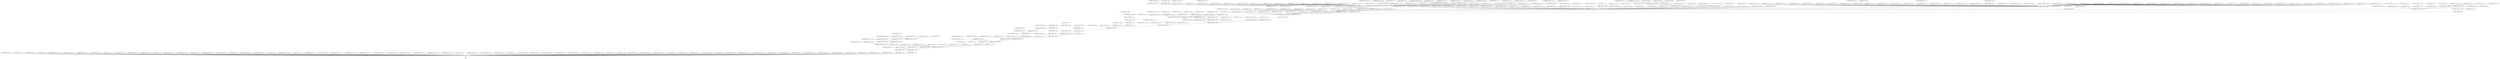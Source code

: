 digraph 
  {
    "BenHowe: Tue Feb 11 -  9:42" -> "Start";
    "rubedar07: Wed Feb 12 - 20:30" -> "BenHowe: Tue Feb 11 -  9:42";
    "ssms54: Wed Feb 12 - 20:21" -> "BenHowe: Tue Feb 11 -  9:42";
    "Leon_BM: Wed Feb 12 - 19:56" -> "BenHowe: Tue Feb 11 -  9:42";
    "IceW: Wed Feb 12 - 19:22" -> "BenHowe: Tue Feb 11 -  9:42";
    "ClaudioAlbertin: Wed Feb 12 - 18:39" -> "BenHowe: Tue Feb 11 -  9:42";
    "lidiyaloves_x: Wed Feb 12 - 18:24" -> "BenHowe: Tue Feb 11 -  9:42";
    "TristanSekeris: Wed Feb 12 - 17:46" -> "BenHowe: Tue Feb 11 -  9:42";
    "UnMesero: Wed Feb 12 - 16:48" -> "BenHowe: Tue Feb 11 -  9:42";
    "Philaios: Wed Feb 12 - 16:42" -> "BenHowe: Tue Feb 11 -  9:42";
    "lys0201roy: Wed Feb 12 - 16:39" -> "BenHowe: Tue Feb 11 -  9:42";
    "Joffreyziell: Wed Feb 12 - 16:36" -> "BenHowe: Tue Feb 11 -  9:42";
    "romandope: Wed Feb 12 - 16:11" -> "BenHowe: Tue Feb 11 -  9:42";
    "d0od: Wed Feb 12 - 15:27" -> "BenHowe: Tue Feb 11 -  9:42";
    "edgarazado: Wed Feb 12 - 15:10" -> "BenHowe: Tue Feb 11 -  9:42";
    "malejandrou: Wed Feb 12 - 15:06" -> "BenHowe: Tue Feb 11 -  9:42";
    "hagasbar: Wed Feb 12 - 15:03" -> "BenHowe: Tue Feb 11 -  9:42";
    "SamuelDam: Wed Feb 12 - 14:48" -> "BenHowe: Tue Feb 11 -  9:42";
    "SaraRCookie: Wed Feb 12 - 14:43" -> "BenHowe: Tue Feb 11 -  9:42";
    "sixdll: Wed Feb 12 - 14:38" -> "BenHowe: Tue Feb 11 -  9:42";
    "DeDaanmans: Wed Feb 12 - 14:02" -> "BenHowe: Tue Feb 11 -  9:42";
    "SadHazelnut: Wed Feb 12 - 13:59" -> "BenHowe: Tue Feb 11 -  9:42";
    "gvssr: Wed Feb 12 - 13:57" -> "BenHowe: Tue Feb 11 -  9:42";
    "MemoryOnSmell: Wed Feb 12 - 13:30" -> "BenHowe: Tue Feb 11 -  9:42";
    "lelek_kofe: Wed Feb 12 - 12:27" -> "BenHowe: Tue Feb 11 -  9:42";
    "macsnider: Wed Feb 12 - 12:24" -> "BenHowe: Tue Feb 11 -  9:42";
    "Morozov43: Wed Feb 12 - 11:59" -> "BenHowe: Tue Feb 11 -  9:42";
    "davidtgriches: Wed Feb 12 - 11:57" -> "BenHowe: Tue Feb 11 -  9:42";
    "sononchalance: Wed Feb 12 - 11:47" -> "BenHowe: Tue Feb 11 -  9:42";
    "InnaShidlovskay: Wed Feb 12 - 11:36" -> "BenHowe: Tue Feb 11 -  9:42";
    "peermohamed: Wed Feb 12 - 11:01" -> "BenHowe: Tue Feb 11 -  9:42";
    "apiyron: Wed Feb 12 - 10:56" -> "BenHowe: Tue Feb 11 -  9:42";
    "n_ismangulov: Wed Feb 12 - 10:42" -> "BenHowe: Tue Feb 11 -  9:42";
    "sarahmedetth: Wed Feb 12 - 10:37" -> "BenHowe: Tue Feb 11 -  9:42";
    "RubenBehaeghe: Wed Feb 12 - 10:19" -> "BenHowe: Tue Feb 11 -  9:42";
    "SeelenKrieg: Wed Feb 12 - 10:02" -> "BenHowe: Tue Feb 11 -  9:42";
    "Cybnext: Wed Feb 12 -  9:52" -> "BenHowe: Tue Feb 11 -  9:42";
    "ZegertvdLinde: Wed Feb 12 -  9:48" -> "BenHowe: Tue Feb 11 -  9:42";
    "ghvanderweg: Wed Feb 12 -  9:45" -> "BenHowe: Tue Feb 11 -  9:42";
    "peremenov: Wed Feb 12 -  8:55" -> "BenHowe: Tue Feb 11 -  9:42";
    "ap00rv: Wed Feb 12 -  8:13" -> "BenHowe: Tue Feb 11 -  9:42";
    "TVLuke: Wed Feb 12 -  7:55" -> "BenHowe: Tue Feb 11 -  9:42";
    "moebile: Wed Feb 12 -  7:35" -> "BenHowe: Tue Feb 11 -  9:42";
    "TorbenSchultz: Wed Feb 12 -  7:21" -> "BenHowe: Tue Feb 11 -  9:42";
    "YaManicKill: Wed Feb 12 -  6:59" -> "BenHowe: Tue Feb 11 -  9:42";
    "Ertraeglichkeit: Wed Feb 12 -  6:15" -> "BenHowe: Tue Feb 11 -  9:42";
    "FBeuster: Wed Feb 12 -  5:51" -> "BenHowe: Tue Feb 11 -  9:42";
    "Nepomuk: Wed Feb 12 -  5:50" -> "BenHowe: Tue Feb 11 -  9:42";
    "scoux: Wed Feb 12 -  5:44" -> "BenHowe: Tue Feb 11 -  9:42";
    "honnel: Wed Feb 12 -  4:28" -> "BenHowe: Tue Feb 11 -  9:42";
    "kwasbeb: Wed Feb 12 -  4:25" -> "BenHowe: Tue Feb 11 -  9:42";
    "bigup2dance: Wed Feb 12 -  4:19" -> "BenHowe: Tue Feb 11 -  9:42";
    "matmannion: Wed Feb 12 -  4:18" -> "BenHowe: Tue Feb 11 -  9:42";
    "sr_rolando: Wed Feb 12 -  4:04" -> "BenHowe: Tue Feb 11 -  9:42";
    "VTPG: Wed Feb 12 -  4:04" -> "BenHowe: Tue Feb 11 -  9:42";
    "WimpyLion: Wed Feb 12 -  3:51" -> "BenHowe: Tue Feb 11 -  9:42";
    "Dronacharya_: Wed Feb 12 -  3:50" -> "BenHowe: Tue Feb 11 -  9:42";
    "sufw: Wed Feb 12 -  3:32" -> "BenHowe: Tue Feb 11 -  9:42";
    "AH_Patjay: Wed Feb 12 -  3:26" -> "BenHowe: Tue Feb 11 -  9:42";
    "ashaolinmonkey: Wed Feb 12 -  2:38" -> "BenHowe: Tue Feb 11 -  9:42";
    "rocky_upadhaya: Wed Feb 12 -  2:04" -> "BenHowe: Tue Feb 11 -  9:42";
    "DTSpawn: Wed Feb 12 -  1:45" -> "BenHowe: Tue Feb 11 -  9:42";
    "kevinchen: Wed Feb 12 -  1:23" -> "BenHowe: Tue Feb 11 -  9:42";
    "diaporesis: Wed Feb 12 -  1:04" -> "BenHowe: Tue Feb 11 -  9:42";
    "TheChrisGlass: Wed Feb 12 -  1:00" -> "BenHowe: Tue Feb 11 -  9:42";
    "gibberishmock: Wed Feb 12 -  1:00" -> "BenHowe: Tue Feb 11 -  9:42";
    "gibberishmock: Wed Feb 12 -  0:59" -> "BenHowe: Tue Feb 11 -  9:42";
    "vipulsatya: Wed Feb 12 -  0:57" -> "BenHowe: Tue Feb 11 -  9:42";
    "winfield: Wed Feb 12 -  0:53" -> "BenHowe: Tue Feb 11 -  9:42";
    "MogKnight: Wed Feb 12 -  0:18" -> "BenHowe: Tue Feb 11 -  9:42";
    "MatlockJAB: Wed Feb 12 -  0:09" -> "BenHowe: Tue Feb 11 -  9:42";
    "JDotLeezy: Tue Feb 11 - 22:19" -> "BenHowe: Tue Feb 11 -  9:42";
    "redsteeze: Tue Feb 11 -  9:45" -> "BenHowe: Tue Feb 11 -  9:42";
    "TVLuke: Wed Feb 12 -  7:55" -> "TVLuke: Wed Feb 12 -  7:55";
    "LAmeetsDC: Tue Feb 11 - 22:20" -> "JDotLeezy: Tue Feb 11 - 22:19";
    "LeonHWolf: Tue Feb 11 -  9:47" -> "redsteeze: Tue Feb 11 -  9:45";
    "chrissarda: Wed Feb 12 - 14:30" -> "LeonHWolf: Tue Feb 11 -  9:47";
    "anaphysik: Wed Feb 12 -  5:14" -> "LeonHWolf: Tue Feb 11 -  9:47";
    "burtlikko: Tue Feb 11 - 19:33" -> "LeonHWolf: Tue Feb 11 -  9:47";
    "therealjavery: Tue Feb 11 -  9:57" -> "LeonHWolf: Tue Feb 11 -  9:47";
    "Popehat: Tue Feb 11 -  9:50" -> "LeonHWolf: Tue Feb 11 -  9:47";
    "Maggie_McNeill: Tue Feb 11 - 10:31" -> "Popehat: Tue Feb 11 -  9:50";
    "joemfb: Tue Feb 11 - 10:27" -> "Popehat: Tue Feb 11 -  9:50";
    "ptconroy: Tue Feb 11 - 10:26" -> "Popehat: Tue Feb 11 -  9:50";
    "CatholicMomVA: Tue Feb 11 - 10:16" -> "Popehat: Tue Feb 11 -  9:50";
    "TyreJim: Tue Feb 11 - 10:05" -> "Popehat: Tue Feb 11 -  9:50";
    "doranb: Tue Feb 11 -  9:59" -> "Popehat: Tue Feb 11 -  9:50";
    "Captien5: Tue Feb 11 -  9:56" -> "Popehat: Tue Feb 11 -  9:50";
    "GeeCaret2: Tue Feb 11 -  9:53" -> "Popehat: Tue Feb 11 -  9:50";
    "moelane: Tue Feb 11 -  9:53" -> "Popehat: Tue Feb 11 -  9:50";
    "leftoutside: Tue Feb 11 -  9:51" -> "Popehat: Tue Feb 11 -  9:50";
    "WilsonKM2: Tue Feb 11 - 11:16" -> "Maggie_McNeill: Tue Feb 11 - 10:31";
    "Hal_RTFLC: Tue Feb 11 - 10:39" -> "Maggie_McNeill: Tue Feb 11 - 10:31";
    "gideonstrumpet: Tue Feb 11 - 10:37" -> "Maggie_McNeill: Tue Feb 11 - 10:31";
    "DrPhilofEconomi: Tue Feb 11 - 10:34" -> "Maggie_McNeill: Tue Feb 11 - 10:31";
    "madmup: Tue Feb 11 - 10:26" -> "GeeCaret2: Tue Feb 11 -  9:53";
    "rlh: Tue Feb 11 - 16:01" -> "moelane: Tue Feb 11 -  9:53";
    "jmdblog: Tue Feb 11 - 10:37" -> "moelane: Tue Feb 11 -  9:53";
    "Neal_Dewing: Tue Feb 11 - 10:20" -> "moelane: Tue Feb 11 -  9:53";
    "smuttynosebabs: Tue Feb 11 - 17:45" -> "DrPhilofEconomi: Tue Feb 11 - 10:34";
    "Celt_Englishman: Tue Feb 11 - 12:30" -> "DrPhilofEconomi: Tue Feb 11 - 10:34";
    "seattle_sanchez: Tue Feb 11 - 11:24" -> "DrPhilofEconomi: Tue Feb 11 - 10:34";
    "fakedansavage: Tue Feb 11 - 11:20" -> "DrPhilofEconomi: Tue Feb 11 - 10:34";
    "my_synthesizer: Tue Feb 11 - 14:34" -> "Neal_Dewing: Tue Feb 11 - 10:20";
    "MikeCGannon: Tue Feb 11 - 10:38" -> "Neal_Dewing: Tue Feb 11 - 10:20";
    "RBPundit: Tue Feb 11 - 10:21" -> "Neal_Dewing: Tue Feb 11 - 10:20";
    "The_Autopen: Tue Feb 11 - 10:21" -> "Neal_Dewing: Tue Feb 11 - 10:20";
    "Roddy_Campbell: Tue Feb 11 - 14:16" -> "fakedansavage: Tue Feb 11 - 11:20";
    "Honest_Catesan: Tue Feb 11 - 13:39" -> "fakedansavage: Tue Feb 11 - 11:20";
    "BrianHodges: Tue Feb 11 - 13:17" -> "fakedansavage: Tue Feb 11 - 11:20";
    "chippy87: Tue Feb 11 - 12:05" -> "fakedansavage: Tue Feb 11 - 11:20";
    "eddiejc1: Tue Feb 11 - 11:50" -> "fakedansavage: Tue Feb 11 - 11:20";
    "BudgetYachtsman: Tue Feb 11 - 16:12" -> "my_synthesizer: Tue Feb 11 - 14:34";
    "stephandstuff: Tue Feb 11 - 10:39" -> "MikeCGannon: Tue Feb 11 - 10:38";
    "kotik_narkotlk: Wed Feb 12 - 11:19" -> "RBPundit: Tue Feb 11 - 10:21";
    "mauskopf: Tue Feb 11 - 23:55" -> "RBPundit: Tue Feb 11 - 10:21";
    "NatesMama1128: Tue Feb 11 - 22:11" -> "RBPundit: Tue Feb 11 - 10:21";
    "SKSchultz1985: Tue Feb 11 - 15:35" -> "RBPundit: Tue Feb 11 - 10:21";
    "McShauno: Tue Feb 11 - 10:23" -> "RBPundit: Tue Feb 11 - 10:21";
    "BenK84: Tue Feb 11 - 10:23" -> "RBPundit: Tue Feb 11 - 10:21";
    "eddiejc1: Tue Feb 11 - 19:16" -> "Honest_Catesan: Tue Feb 11 - 13:39";
    "ChurchJudge: Tue Feb 11 - 17:54" -> "SKSchultz1985: Tue Feb 11 - 15:35";
    "SSeminarian: Tue Feb 11 - 15:44" -> "SKSchultz1985: Tue Feb 11 - 15:35";
    "Buckeyesales: Tue Feb 11 - 15:19" -> "BenK84: Tue Feb 11 - 10:23";
    "CHBilhorn: Tue Feb 11 - 14:47" -> "BenK84: Tue Feb 11 - 10:23";
    "AceofSpadesHQ: Tue Feb 11 - 14:47" -> "BenK84: Tue Feb 11 - 10:23";
    "davilch: Tue Feb 11 - 10:26" -> "BenK84: Tue Feb 11 - 10:23";
    "chattytamster: Tue Feb 11 - 17:47" -> "SSeminarian: Tue Feb 11 - 15:44";
    "pkproblem: Tue Feb 11 - 15:58" -> "SSeminarian: Tue Feb 11 - 15:44";
    "Zaklog: Tue Feb 11 - 16:51" -> "AceofSpadesHQ: Tue Feb 11 - 14:47";
    "prosehaikus: Tue Feb 11 - 15:38" -> "AceofSpadesHQ: Tue Feb 11 - 14:47";
    "fuegote: Tue Feb 11 - 14:51" -> "AceofSpadesHQ: Tue Feb 11 - 14:47";
    "revdeniseppc: Tue Feb 11 - 18:25" -> "chattytamster: Tue Feb 11 - 17:47";
    "MikeHassinger: Tue Feb 11 - 16:57" -> "Zaklog: Tue Feb 11 - 16:51";
    "IMAO_: Tue Feb 11 - 16:56" -> "Zaklog: Tue Feb 11 - 16:51";
    "dannyboi965: Tue Feb 11 - 22:04" -> "fuegote: Tue Feb 11 - 14:51";
    "BenHowe: Tue Feb 11 - 15:37" -> "fuegote: Tue Feb 11 - 14:51";
    "TheWesKirk: Tue Feb 11 - 22:17" -> "IMAO_: Tue Feb 11 - 16:56";
    "TheWesKirk: Tue Feb 11 - 16:58" -> "IMAO_: Tue Feb 11 - 16:56";
    "dwjones712: Tue Feb 11 - 22:10" -> "dannyboi965: Tue Feb 11 - 22:04";
    "jennycash162: Tue Feb 11 - 22:09" -> "dannyboi965: Tue Feb 11 - 22:04";
    "Debloper: Wed Feb 12 -  8:13" -> "BenHowe: Tue Feb 11 - 15:37";
    "Micky_Finn: Tue Feb 11 - 15:53" -> "BenHowe: Tue Feb 11 - 15:37";
    "TabithaHale: Tue Feb 11 - 15:47" -> "BenHowe: Tue Feb 11 - 15:37";
    "okmaher: Tue Feb 11 - 15:44" -> "BenHowe: Tue Feb 11 - 15:37";
    "lachlan: Tue Feb 11 - 15:38" -> "BenHowe: Tue Feb 11 - 15:37";
    "PYPX: Tue Feb 11 - 22:13" -> "dwjones712: Tue Feb 11 - 22:10";
    "jlocke613: Tue Feb 11 - 16:44" -> "okmaher: Tue Feb 11 - 15:44";
    "leighblue: Tue Feb 11 - 15:52" -> "okmaher: Tue Feb 11 - 15:44";
    "JimmyCayne: Wed Feb 12 - 21:26" -> "lachlan: Tue Feb 11 - 15:38";
    "madhurchadha: Wed Feb 12 -  0:42" -> "lachlan: Tue Feb 11 - 15:38";
    "ConcenEcon: Tue Feb 11 - 15:59" -> "lachlan: Tue Feb 11 - 15:38";
    "GayPatriot: Tue Feb 11 - 15:41" -> "lachlan: Tue Feb 11 - 15:38";
    "baseballcrank: Tue Feb 11 - 15:38" -> "lachlan: Tue Feb 11 - 15:38";
    "therealBGS: Tue Feb 11 - 16:25" -> "leighblue: Tue Feb 11 - 15:52";
    "coolhandschlute: Tue Feb 11 - 15:44" -> "GayPatriot: Tue Feb 11 - 15:41";
    "rwknopp: Tue Feb 11 - 19:52" -> "baseballcrank: Tue Feb 11 - 15:38";
    "Rand_Simberg: Tue Feb 11 - 15:48" -> "baseballcrank: Tue Feb 11 - 15:38";
    "Heminator: Tue Feb 11 - 15:43" -> "baseballcrank: Tue Feb 11 - 15:38";
    "NicoSGonzalez: Tue Feb 11 - 15:42" -> "baseballcrank: Tue Feb 11 - 15:38";
    "charlescwcooke: Tue Feb 11 - 15:40" -> "baseballcrank: Tue Feb 11 - 15:38";
    "DraftRyan2016: Tue Feb 11 - 15:39" -> "baseballcrank: Tue Feb 11 - 15:38";
    "JohnG405: Tue Feb 11 - 16:25" -> "coolhandschlute: Tue Feb 11 - 15:44";
    "Simberg_Space: Tue Feb 11 - 16:14" -> "Rand_Simberg: Tue Feb 11 - 15:48";
    "sunnyright: Tue Feb 11 - 15:52" -> "Heminator: Tue Feb 11 - 15:43";
    "mustango13: Tue Feb 11 - 15:48" -> "Heminator: Tue Feb 11 - 15:43";
    "JoeC_Esquire: Tue Feb 11 - 15:46" -> "Heminator: Tue Feb 11 - 15:43";
    "Joelmentum: Tue Feb 11 - 15:44" -> "Heminator: Tue Feb 11 - 15:43";
    "lachlan: Tue Feb 11 - 15:43" -> "Heminator: Tue Feb 11 - 15:43";
    "webmastercorey: Tue Feb 11 - 18:18" -> "charlescwcooke: Tue Feb 11 - 15:40";
    "fmlien: Tue Feb 11 - 15:48" -> "charlescwcooke: Tue Feb 11 - 15:40";
    "Slublog: Tue Feb 11 - 15:41" -> "charlescwcooke: Tue Feb 11 - 15:40";
    "Aaron_RS: Tue Feb 11 - 16:27" -> "JohnG405: Tue Feb 11 - 16:25";
    "Matthops82: Tue Feb 11 - 16:26" -> "JohnG405: Tue Feb 11 - 16:25";
    "Griveau: Wed Feb 12 -  4:02" -> "sunnyright: Tue Feb 11 - 15:52";
    "DesertedOdds: Tue Feb 11 - 19:14" -> "sunnyright: Tue Feb 11 - 15:52";
    "BriMonroeCarter: Tue Feb 11 - 19:11" -> "sunnyright: Tue Feb 11 - 15:52";
    "meghoulihan: Tue Feb 11 - 18:54" -> "sunnyright: Tue Feb 11 - 15:52";
    "anthropocon: Tue Feb 11 - 18:42" -> "sunnyright: Tue Feb 11 - 15:52";
    "DaveinTexas: Tue Feb 11 - 18:35" -> "sunnyright: Tue Feb 11 - 15:52";
    "onedadslife: Tue Feb 11 - 18:33" -> "sunnyright: Tue Feb 11 - 15:52";
    "ChrisLoesch: Tue Feb 11 - 18:30" -> "sunnyright: Tue Feb 11 - 15:52";
    "gsainer: Tue Feb 11 - 15:45" -> "Slublog: Tue Feb 11 - 15:41";
    "Aaron_RS: Tue Feb 11 - 16:27" -> "Matthops82: Tue Feb 11 - 16:26";
    "Matthops82: Tue Feb 11 - 16:26" -> "Matthops82: Tue Feb 11 - 16:26";
    "MichelleBelle__: Tue Feb 11 - 19:18" -> "BriMonroeCarter: Tue Feb 11 - 19:11";
    "obeysiva: Tue Feb 11 - 19:16" -> "BriMonroeCarter: Tue Feb 11 - 19:11";
    "Bodhi1: Tue Feb 11 - 19:33" -> "anthropocon: Tue Feb 11 - 18:42";
    "Bodhi1: Tue Feb 11 - 19:03" -> "anthropocon: Tue Feb 11 - 18:42";
    "Bodhi1: Tue Feb 11 - 18:59" -> "anthropocon: Tue Feb 11 - 18:42";
    "eastviewphotog: Tue Feb 11 - 18:59" -> "DaveinTexas: Tue Feb 11 - 18:35";
    "ADK__: Wed Feb 12 -  8:01" -> "ChrisLoesch: Tue Feb 11 - 18:30";
    "YurexOmazkin: Wed Feb 12 -  1:28" -> "ChrisLoesch: Tue Feb 11 - 18:30";
    "OzDaniyan: Tue Feb 11 - 22:43" -> "ChrisLoesch: Tue Feb 11 - 18:30";
    "m12345678u: Tue Feb 11 - 21:16" -> "ChrisLoesch: Tue Feb 11 - 18:30";
    "3patricksmith: Tue Feb 11 - 19:29" -> "ChrisLoesch: Tue Feb 11 - 18:30";
    "ReturnTo1776: Tue Feb 11 - 19:22" -> "ChrisLoesch: Tue Feb 11 - 18:30";
    "ljnuzzi: Tue Feb 11 - 19:12" -> "ChrisLoesch: Tue Feb 11 - 18:30";
    "AwlHatnOcattle: Tue Feb 11 - 18:47" -> "ChrisLoesch: Tue Feb 11 - 18:30";
    "lachlan: Tue Feb 11 - 18:47" -> "ChrisLoesch: Tue Feb 11 - 18:30";
    "notalemming: Tue Feb 11 - 18:39" -> "ChrisLoesch: Tue Feb 11 - 18:30";
    "greg_zemaitis: Tue Feb 11 - 18:32" -> "ChrisLoesch: Tue Feb 11 - 18:30";
    "SaintRPh: Tue Feb 11 - 18:32" -> "ChrisLoesch: Tue Feb 11 - 18:30";
    "dfblanchard: Tue Feb 11 - 22:27" -> "lachlan: Tue Feb 11 - 18:47";
    "edtech4u: Tue Feb 11 - 22:16" -> "lachlan: Tue Feb 11 - 18:47";
    "craptard: Tue Feb 11 - 21:42" -> "lachlan: Tue Feb 11 - 18:47";
    "Jamdug: Tue Feb 11 - 18:59" -> "lachlan: Tue Feb 11 - 18:47";
    "AsnoDeBuridan: Tue Feb 11 - 18:57" -> "lachlan: Tue Feb 11 - 18:47";
    "breeannehowe: Tue Feb 11 - 18:56" -> "lachlan: Tue Feb 11 - 18:47";
    "DavidSPJM: Tue Feb 11 - 18:56" -> "lachlan: Tue Feb 11 - 18:47";
    "lmoliva_: Tue Feb 11 - 18:55" -> "lachlan: Tue Feb 11 - 18:47";
    "bitingtea: Tue Feb 11 - 18:52" -> "lachlan: Tue Feb 11 - 18:47";
    "mooshakins: Tue Feb 11 - 18:51" -> "lachlan: Tue Feb 11 - 18:47";
    "DustinHurst: Tue Feb 11 - 18:50" -> "lachlan: Tue Feb 11 - 18:47";
    "alwaysonoffense: Tue Feb 11 - 18:50" -> "lachlan: Tue Feb 11 - 18:47";
    "mckaycoppins: Tue Feb 11 - 18:49" -> "lachlan: Tue Feb 11 - 18:47";
    "_Alex_Johnson_: Tue Feb 11 - 18:49" -> "lachlan: Tue Feb 11 - 18:47";
    "MarcACaputo: Tue Feb 11 - 18:49" -> "lachlan: Tue Feb 11 - 18:47";
    "AndrewKirell: Tue Feb 11 - 18:49" -> "lachlan: Tue Feb 11 - 18:47";
    "NathanWurtzel: Tue Feb 11 - 18:47" -> "lachlan: Tue Feb 11 - 18:47";
    "TheMaverick21: Tue Feb 11 - 18:34" -> "SaintRPh: Tue Feb 11 - 18:32";
    "BulliBrat: Tue Feb 11 - 18:34" -> "SaintRPh: Tue Feb 11 - 18:32";
    "eduardomps: Tue Feb 11 - 18:58" -> "AsnoDeBuridan: Tue Feb 11 - 18:57";
    "coolhandschlute: Tue Feb 11 - 19:03" -> "breeannehowe: Tue Feb 11 - 18:56";
    "MogoHAMmad: Wed Feb 12 - 11:09" -> "mckaycoppins: Tue Feb 11 - 18:49";
    "TshepiSchwarz: Wed Feb 12 -  9:41" -> "mckaycoppins: Tue Feb 11 - 18:49";
    "Hamza_A11: Wed Feb 12 -  1:03" -> "mckaycoppins: Tue Feb 11 - 18:49";
    "morar: Tue Feb 11 - 21:51" -> "mckaycoppins: Tue Feb 11 - 18:49";
    "jpodhoretz: Tue Feb 11 - 21:38" -> "mckaycoppins: Tue Feb 11 - 18:49";
    "alwaysonoffense: Tue Feb 11 - 21:32" -> "mckaycoppins: Tue Feb 11 - 18:49";
    "joeynemati: Wed Feb 12 - 13:52" -> "MarcACaputo: Tue Feb 11 - 18:49";
    "Drburt68: Wed Feb 12 -  8:24" -> "MarcACaputo: Tue Feb 11 - 18:49";
    "IconJBG: Tue Feb 11 - 23:32" -> "MarcACaputo: Tue Feb 11 - 18:49";
    "chipmathis: Tue Feb 11 - 23:22" -> "MarcACaputo: Tue Feb 11 - 18:49";
    "JSLauderdale: Tue Feb 11 - 23:15" -> "MarcACaputo: Tue Feb 11 - 18:49";
    "jusbird: Tue Feb 11 - 22:47" -> "MarcACaputo: Tue Feb 11 - 18:49";
    "__logie__bear__: Tue Feb 11 - 22:36" -> "MarcACaputo: Tue Feb 11 - 18:49";
    "HazzasFavorite: Tue Feb 11 - 22:35" -> "MarcACaputo: Tue Feb 11 - 18:49";
    "abe_smith: Tue Feb 11 - 22:26" -> "MarcACaputo: Tue Feb 11 - 18:49";
    "tonyfro23: Tue Feb 11 - 22:23" -> "MarcACaputo: Tue Feb 11 - 18:49";
    "kevin_tugg: Tue Feb 11 - 22:23" -> "MarcACaputo: Tue Feb 11 - 18:49";
    "monadical: Tue Feb 11 - 22:22" -> "MarcACaputo: Tue Feb 11 - 18:49";
    "REALStaceyDash: Tue Feb 11 - 22:19" -> "MarcACaputo: Tue Feb 11 - 18:49";
    "fjbar75: Tue Feb 11 - 22:18" -> "MarcACaputo: Tue Feb 11 - 18:49";
    "BwBarrnone: Tue Feb 11 - 22:17" -> "MarcACaputo: Tue Feb 11 - 18:49";
    "DLoesch: Tue Feb 11 - 22:16" -> "MarcACaputo: Tue Feb 11 - 18:49";
    "AdamMcMullin: Tue Feb 11 - 22:16" -> "MarcACaputo: Tue Feb 11 - 18:49";
    "CTM_3: Tue Feb 11 - 22:16" -> "MarcACaputo: Tue Feb 11 - 18:49";
    "mooshakins: Tue Feb 11 - 22:15" -> "MarcACaputo: Tue Feb 11 - 18:49";
    "estarr3: Tue Feb 11 - 22:15" -> "MarcACaputo: Tue Feb 11 - 18:49";
    "paulqdc: Tue Feb 11 - 22:13" -> "MarcACaputo: Tue Feb 11 - 18:49";
    "JayCaruso: Tue Feb 11 - 22:11" -> "MarcACaputo: Tue Feb 11 - 18:49";
    "baseballcrank: Tue Feb 11 - 22:10" -> "MarcACaputo: Tue Feb 11 - 18:49";
    "Will_Antonin: Tue Feb 11 - 22:10" -> "MarcACaputo: Tue Feb 11 - 18:49";
    "iowahawkblog: Tue Feb 11 - 22:09" -> "MarcACaputo: Tue Feb 11 - 18:49";
    "LesleyRozycki: Tue Feb 11 - 22:09" -> "MarcACaputo: Tue Feb 11 - 18:49";
    "WoodysWorldTV: Tue Feb 11 - 22:08" -> "MarcACaputo: Tue Feb 11 - 18:49";
    "emokidsloveme: Tue Feb 11 - 22:06" -> "MarcACaputo: Tue Feb 11 - 18:49";
    "breeannehowe: Tue Feb 11 - 22:05" -> "MarcACaputo: Tue Feb 11 - 18:49";
    "jaketapper: Tue Feb 11 - 22:04" -> "MarcACaputo: Tue Feb 11 - 18:49";
    "heavyhokie: Tue Feb 11 - 19:01" -> "MarcACaputo: Tue Feb 11 - 18:49";
    "dwhate: Tue Feb 11 - 18:54" -> "AndrewKirell: Tue Feb 11 - 18:49";
    "RobProvince: Tue Feb 11 - 18:53" -> "AndrewKirell: Tue Feb 11 - 18:49";
    "memphismormon: Tue Feb 11 - 20:23" -> "NathanWurtzel: Tue Feb 11 - 18:47";
    "RyanDHerbert: Tue Feb 11 - 20:11" -> "NathanWurtzel: Tue Feb 11 - 18:47";
    "forewit: Tue Feb 11 - 20:07" -> "NathanWurtzel: Tue Feb 11 - 18:47";
    "nicolejpearce: Tue Feb 11 - 19:17" -> "NathanWurtzel: Tue Feb 11 - 18:47";
    "red_red_head: Tue Feb 11 - 19:13" -> "NathanWurtzel: Tue Feb 11 - 18:47";
    "chuck_dizzle: Tue Feb 11 - 19:05" -> "NathanWurtzel: Tue Feb 11 - 18:47";
    "DraftRyan2016: Tue Feb 11 - 19:04" -> "NathanWurtzel: Tue Feb 11 - 18:47";
    "schuellerj: Tue Feb 11 - 18:59" -> "NathanWurtzel: Tue Feb 11 - 18:47";
    "kankokage: Tue Feb 11 - 18:38" -> "TheMaverick21: Tue Feb 11 - 18:34";
    "PURDUE_RANT: Tue Feb 11 - 22:23" -> "morar: Tue Feb 11 - 21:51";
    "OlGilby: Tue Feb 11 - 21:59" -> "morar: Tue Feb 11 - 21:51";
    "aroonsahani: Wed Feb 12 -  9:19" -> "jpodhoretz: Tue Feb 11 - 21:38";
    "defredo: Wed Feb 12 -  2:51" -> "jpodhoretz: Tue Feb 11 - 21:38";
    "CalFireNews: Wed Feb 12 -  0:49" -> "jpodhoretz: Tue Feb 11 - 21:38";
    "gingerkiller: Tue Feb 11 - 22:16" -> "jpodhoretz: Tue Feb 11 - 21:38";
    "the_gunjack: Tue Feb 11 - 21:58" -> "jpodhoretz: Tue Feb 11 - 21:38";
    "summerdaze_: Tue Feb 11 - 21:54" -> "jpodhoretz: Tue Feb 11 - 21:38";
    "damnclown: Tue Feb 11 - 21:50" -> "jpodhoretz: Tue Feb 11 - 21:38";
    "mylifeback: Tue Feb 11 - 21:50" -> "jpodhoretz: Tue Feb 11 - 21:38";
    "GilStudent: Tue Feb 11 - 21:50" -> "jpodhoretz: Tue Feb 11 - 21:38";
    "johnarmenta: Tue Feb 11 - 21:48" -> "jpodhoretz: Tue Feb 11 - 21:38";
    "jakefil: Tue Feb 11 - 21:47" -> "jpodhoretz: Tue Feb 11 - 21:38";
    "marcslove: Tue Feb 11 - 21:46" -> "jpodhoretz: Tue Feb 11 - 21:38";
    "jacobkornbluh: Tue Feb 11 - 21:46" -> "jpodhoretz: Tue Feb 11 - 21:38";
    "MiltownBucky: Tue Feb 11 - 21:46" -> "jpodhoretz: Tue Feb 11 - 21:38";
    "PirateWench: Tue Feb 11 - 21:46" -> "jpodhoretz: Tue Feb 11 - 21:38";
    "heyprofbow: Tue Feb 11 - 21:45" -> "jpodhoretz: Tue Feb 11 - 21:38";
    "markfinworc: Tue Feb 11 - 21:45" -> "jpodhoretz: Tue Feb 11 - 21:38";
    "Yair_Rosenberg: Tue Feb 11 - 21:45" -> "jpodhoretz: Tue Feb 11 - 21:38";
    "RyanWoodDFW: Tue Feb 11 - 21:44" -> "jpodhoretz: Tue Feb 11 - 21:38";
    "lisang: Tue Feb 11 - 21:44" -> "jpodhoretz: Tue Feb 11 - 21:38";
    "tonnishaenglish: Tue Feb 11 - 21:44" -> "jpodhoretz: Tue Feb 11 - 21:38";
    "WillOremus: Tue Feb 11 - 21:44" -> "jpodhoretz: Tue Feb 11 - 21:38";
    "lawdood: Tue Feb 11 - 21:43" -> "jpodhoretz: Tue Feb 11 - 21:38";
    "metermaiden: Tue Feb 11 - 21:43" -> "jpodhoretz: Tue Feb 11 - 21:38";
    "BFSEsq: Tue Feb 11 - 21:42" -> "jpodhoretz: Tue Feb 11 - 21:38";
    "AdamWeinstein: Tue Feb 11 - 21:42" -> "jpodhoretz: Tue Feb 11 - 21:38";
    "karol: Tue Feb 11 - 21:41" -> "jpodhoretz: Tue Feb 11 - 21:38";
    "BigJebBos: Tue Feb 11 - 21:48" -> "alwaysonoffense: Tue Feb 11 - 21:32";
    "OHCONSERVATISM: Tue Feb 11 - 21:37" -> "alwaysonoffense: Tue Feb 11 - 21:32";
    "KevDough: Tue Feb 11 - 21:36" -> "alwaysonoffense: Tue Feb 11 - 21:32";
    "littlemissgilly: Tue Feb 11 - 22:40" -> "REALStaceyDash: Tue Feb 11 - 22:19";
    "jenroc20: Tue Feb 11 - 22:25" -> "REALStaceyDash: Tue Feb 11 - 22:19";
    "Taxpayers1234: Tue Feb 11 - 23:01" -> "DLoesch: Tue Feb 11 - 22:16";
    "lheal: Tue Feb 11 - 22:22" -> "DLoesch: Tue Feb 11 - 22:16";
    "DanRiehl: Tue Feb 11 - 22:21" -> "DLoesch: Tue Feb 11 - 22:16";
    "GomesBolt: Tue Feb 11 - 22:20" -> "DLoesch: Tue Feb 11 - 22:16";
    "pdugas2000: Tue Feb 11 - 22:53" -> "baseballcrank: Tue Feb 11 - 22:10";
    "petersuderman: Tue Feb 11 - 22:46" -> "baseballcrank: Tue Feb 11 - 22:10";
    "ConArtCritic: Tue Feb 11 - 22:14" -> "baseballcrank: Tue Feb 11 - 22:10";
    "Crapplefratz: Wed Feb 12 -  1:50" -> "iowahawkblog: Tue Feb 11 - 22:09";
    "cmahar3: Tue Feb 11 - 23:08" -> "iowahawkblog: Tue Feb 11 - 22:09";
    "JaJasTweets: Tue Feb 11 - 22:16" -> "iowahawkblog: Tue Feb 11 - 22:09";
    "thehiredmind: Tue Feb 11 - 22:12" -> "iowahawkblog: Tue Feb 11 - 22:09";
    "defauwjd: Tue Feb 11 - 22:12" -> "iowahawkblog: Tue Feb 11 - 22:09";
    "hmfearny: Wed Feb 12 -  9:15" -> "jaketapper: Tue Feb 11 - 22:04";
    "ThePantau: Wed Feb 12 -  9:14" -> "jaketapper: Tue Feb 11 - 22:04";
    "Will_Antonin: Wed Feb 12 -  9:11" -> "jaketapper: Tue Feb 11 - 22:04";
    "BrantHadaway: Wed Feb 12 -  7:56" -> "jaketapper: Tue Feb 11 - 22:04";
    "MarcACaputo: Wed Feb 12 -  7:37" -> "jaketapper: Tue Feb 11 - 22:04";
    "Chulentup: Wed Feb 12 -  2:36" -> "jaketapper: Tue Feb 11 - 22:04";
    "SonnyBunch: Tue Feb 11 - 23:24" -> "jaketapper: Tue Feb 11 - 22:04";
    "bbrewin: Tue Feb 11 - 23:15" -> "jaketapper: Tue Feb 11 - 22:04";
    "andylancaster: Tue Feb 11 - 22:39" -> "jaketapper: Tue Feb 11 - 22:04";
    "Skitzzo: Tue Feb 11 - 22:39" -> "jaketapper: Tue Feb 11 - 22:04";
    "Mila_Eff: Tue Feb 11 - 22:37" -> "jaketapper: Tue Feb 11 - 22:04";
    "bradleyerickson: Tue Feb 11 - 22:35" -> "jaketapper: Tue Feb 11 - 22:04";
    "Jacob2895: Tue Feb 11 - 22:32" -> "jaketapper: Tue Feb 11 - 22:04";
    "JonCoppage: Tue Feb 11 - 22:31" -> "jaketapper: Tue Feb 11 - 22:04";
    "tressiemcphd: Tue Feb 11 - 22:30" -> "jaketapper: Tue Feb 11 - 22:04";
    "Beantownbred: Tue Feb 11 - 22:29" -> "jaketapper: Tue Feb 11 - 22:04";
    "AJDoebele: Tue Feb 11 - 22:27" -> "jaketapper: Tue Feb 11 - 22:04";
    "Crookedbowtie: Tue Feb 11 - 22:24" -> "jaketapper: Tue Feb 11 - 22:04";
    "Mysstradamus: Tue Feb 11 - 22:24" -> "jaketapper: Tue Feb 11 - 22:04";
    "imfromraleigh: Tue Feb 11 - 22:24" -> "jaketapper: Tue Feb 11 - 22:04";
    "WiggyWaldo: Tue Feb 11 - 22:23" -> "jaketapper: Tue Feb 11 - 22:04";
    "ToryLaPrath: Tue Feb 11 - 22:22" -> "jaketapper: Tue Feb 11 - 22:04";
    "imfromraleigh: Tue Feb 11 - 22:22" -> "jaketapper: Tue Feb 11 - 22:04";
    "Friday_Everyday: Tue Feb 11 - 22:21" -> "jaketapper: Tue Feb 11 - 22:04";
    "ridinwit_AK: Tue Feb 11 - 22:20" -> "jaketapper: Tue Feb 11 - 22:04";
    "imfromraleigh: Tue Feb 11 - 22:19" -> "jaketapper: Tue Feb 11 - 22:04";
    "coolhandschlute: Tue Feb 11 - 22:17" -> "jaketapper: Tue Feb 11 - 22:04";
    "BrantHadaway: Tue Feb 11 - 22:16" -> "jaketapper: Tue Feb 11 - 22:04";
    "brifred: Tue Feb 11 - 22:14" -> "jaketapper: Tue Feb 11 - 22:04";
    "CureOurCountry: Tue Feb 11 - 22:13" -> "jaketapper: Tue Feb 11 - 22:04";
    "CalebHowe: Tue Feb 11 - 22:12" -> "jaketapper: Tue Feb 11 - 22:04";
    "Yair_Rosenberg: Tue Feb 11 - 22:11" -> "jaketapper: Tue Feb 11 - 22:04";
    "JimWLittle: Tue Feb 11 - 22:10" -> "jaketapper: Tue Feb 11 - 22:04";
    "Shopaholic_918: Tue Feb 11 - 22:10" -> "jaketapper: Tue Feb 11 - 22:04";
    "mangano777: Tue Feb 11 - 22:09" -> "jaketapper: Tue Feb 11 - 22:04";
    "mckaycoppins: Tue Feb 11 - 22:09" -> "jaketapper: Tue Feb 11 - 22:04";
    "dannyboi965: Tue Feb 11 - 22:09" -> "jaketapper: Tue Feb 11 - 22:04";
    "michi83: Tue Feb 11 - 22:08" -> "jaketapper: Tue Feb 11 - 22:04";
    "John_Hanlon: Tue Feb 11 - 22:08" -> "jaketapper: Tue Feb 11 - 22:04";
    "LindsTR: Tue Feb 11 - 22:08" -> "jaketapper: Tue Feb 11 - 22:04";
    "irishspy: Tue Feb 11 - 22:08" -> "jaketapper: Tue Feb 11 - 22:04";
    "ar_christiansen: Tue Feb 11 - 22:07" -> "jaketapper: Tue Feb 11 - 22:04";
    "BrianHoward10: Tue Feb 11 - 22:07" -> "jaketapper: Tue Feb 11 - 22:04";
    "eScarry: Tue Feb 11 - 22:07" -> "jaketapper: Tue Feb 11 - 22:04";
    "jshormanNL: Tue Feb 11 - 22:07" -> "jaketapper: Tue Feb 11 - 22:04";
    "alwaysonoffense: Tue Feb 11 - 22:07" -> "jaketapper: Tue Feb 11 - 22:04";
    "notbangalore: Tue Feb 11 - 22:06" -> "jaketapper: Tue Feb 11 - 22:04";
    "cehoskinson: Tue Feb 11 - 22:06" -> "jaketapper: Tue Feb 11 - 22:04";
    "LawrenceBoucher: Tue Feb 11 - 22:06" -> "jaketapper: Tue Feb 11 - 22:04";
    "NathanWurtzel: Tue Feb 11 - 22:05" -> "jaketapper: Tue Feb 11 - 22:04";
    "mwhitney_atx: Wed Feb 12 -  0:24" -> "forewit: Tue Feb 11 - 20:07";
    "TheMaverick21: Tue Feb 11 - 19:22" -> "nicolejpearce: Tue Feb 11 - 19:17";
    "mattbolin: Tue Feb 11 - 19:16" -> "red_red_head: Tue Feb 11 - 19:13";
    "mdrache: Tue Feb 11 - 20:18" -> "chuck_dizzle: Tue Feb 11 - 19:05";
    "mooshakins: Tue Feb 11 - 19:29" -> "chuck_dizzle: Tue Feb 11 - 19:05";
    "nikkibama: Tue Feb 11 - 19:26" -> "chuck_dizzle: Tue Feb 11 - 19:05";
    "StickeeNotes: Tue Feb 11 - 19:13" -> "chuck_dizzle: Tue Feb 11 - 19:05";
    "seanagnew: Tue Feb 11 - 19:08" -> "chuck_dizzle: Tue Feb 11 - 19:05";
    "kingmantra: Wed Feb 12 -  9:31" -> "OlGilby: Tue Feb 11 - 21:59";
    "morar: Tue Feb 11 - 22:23" -> "OlGilby: Tue Feb 11 - 21:59";
    "ohholybutt: Tue Feb 11 - 22:13" -> "OlGilby: Tue Feb 11 - 21:59";
    "CalFireNews: Wed Feb 12 -  4:29" -> "CalFireNews: Wed Feb 12 -  0:49";
    "vinceperritano: Wed Feb 12 -  0:19" -> "Yair_Rosenberg: Tue Feb 11 - 21:45";
    "SohrabAhmari: Tue Feb 11 - 21:48" -> "Yair_Rosenberg: Tue Feb 11 - 21:45";
    "kk_kev: Wed Feb 12 -  9:41" -> "WillOremus: Tue Feb 11 - 21:44";
    "_sequoia: Tue Feb 11 - 23:22" -> "WillOremus: Tue Feb 11 - 21:44";
    "AndrewCraswell: Tue Feb 11 - 22:52" -> "WillOremus: Tue Feb 11 - 21:44";
    "451wendy: Tue Feb 11 - 22:51" -> "WillOremus: Tue Feb 11 - 21:44";
    "Holubaloo826: Tue Feb 11 - 22:10" -> "WillOremus: Tue Feb 11 - 21:44";
    "adamgriffiths: Tue Feb 11 - 22:01" -> "WillOremus: Tue Feb 11 - 21:44";
    "LA_Banker: Tue Feb 11 - 22:00" -> "WillOremus: Tue Feb 11 - 21:44";
    "mattyglesias: Tue Feb 11 - 21:58" -> "WillOremus: Tue Feb 11 - 21:44";
    "nichcarlson: Tue Feb 11 - 21:47" -> "WillOremus: Tue Feb 11 - 21:44";
    "insmouse: Wed Feb 12 - 14:03" -> "AdamWeinstein: Tue Feb 11 - 21:42";
    "_CaseyJones_: Tue Feb 11 - 21:48" -> "AdamWeinstein: Tue Feb 11 - 21:42";
    "cd_hooks: Tue Feb 11 - 21:43" -> "AdamWeinstein: Tue Feb 11 - 21:42";
    "alwaysonoffense: Tue Feb 11 - 21:44" -> "KevDough: Tue Feb 11 - 21:36";
    "TheLisaLikes: Tue Feb 11 - 21:43" -> "KevDough: Tue Feb 11 - 21:36";
    "yviemarie88: Tue Feb 11 - 23:17" -> "petersuderman: Tue Feb 11 - 22:46";
    "davidpodhaskie: Tue Feb 11 - 23:08" -> "petersuderman: Tue Feb 11 - 22:46";
    "marieke: Tue Feb 11 - 23:00" -> "petersuderman: Tue Feb 11 - 22:46";
    "sheilaaj: Tue Feb 11 - 22:54" -> "petersuderman: Tue Feb 11 - 22:46";
    "Pqlyur1: Tue Feb 11 - 22:49" -> "petersuderman: Tue Feb 11 - 22:46";
    "GaltsGirl: Tue Feb 11 - 22:47" -> "petersuderman: Tue Feb 11 - 22:46";
    "mvandemar: Wed Feb 12 -  0:02" -> "Skitzzo: Tue Feb 11 - 22:39";
    "jennita: Tue Feb 11 - 23:02" -> "Skitzzo: Tue Feb 11 - 22:39";
    "the_other_jeff: Tue Feb 11 - 22:42" -> "tressiemcphd: Tue Feb 11 - 22:30";
    "MusicAndRio: Tue Feb 11 - 22:27" -> "imfromraleigh: Tue Feb 11 - 22:24";
  }
